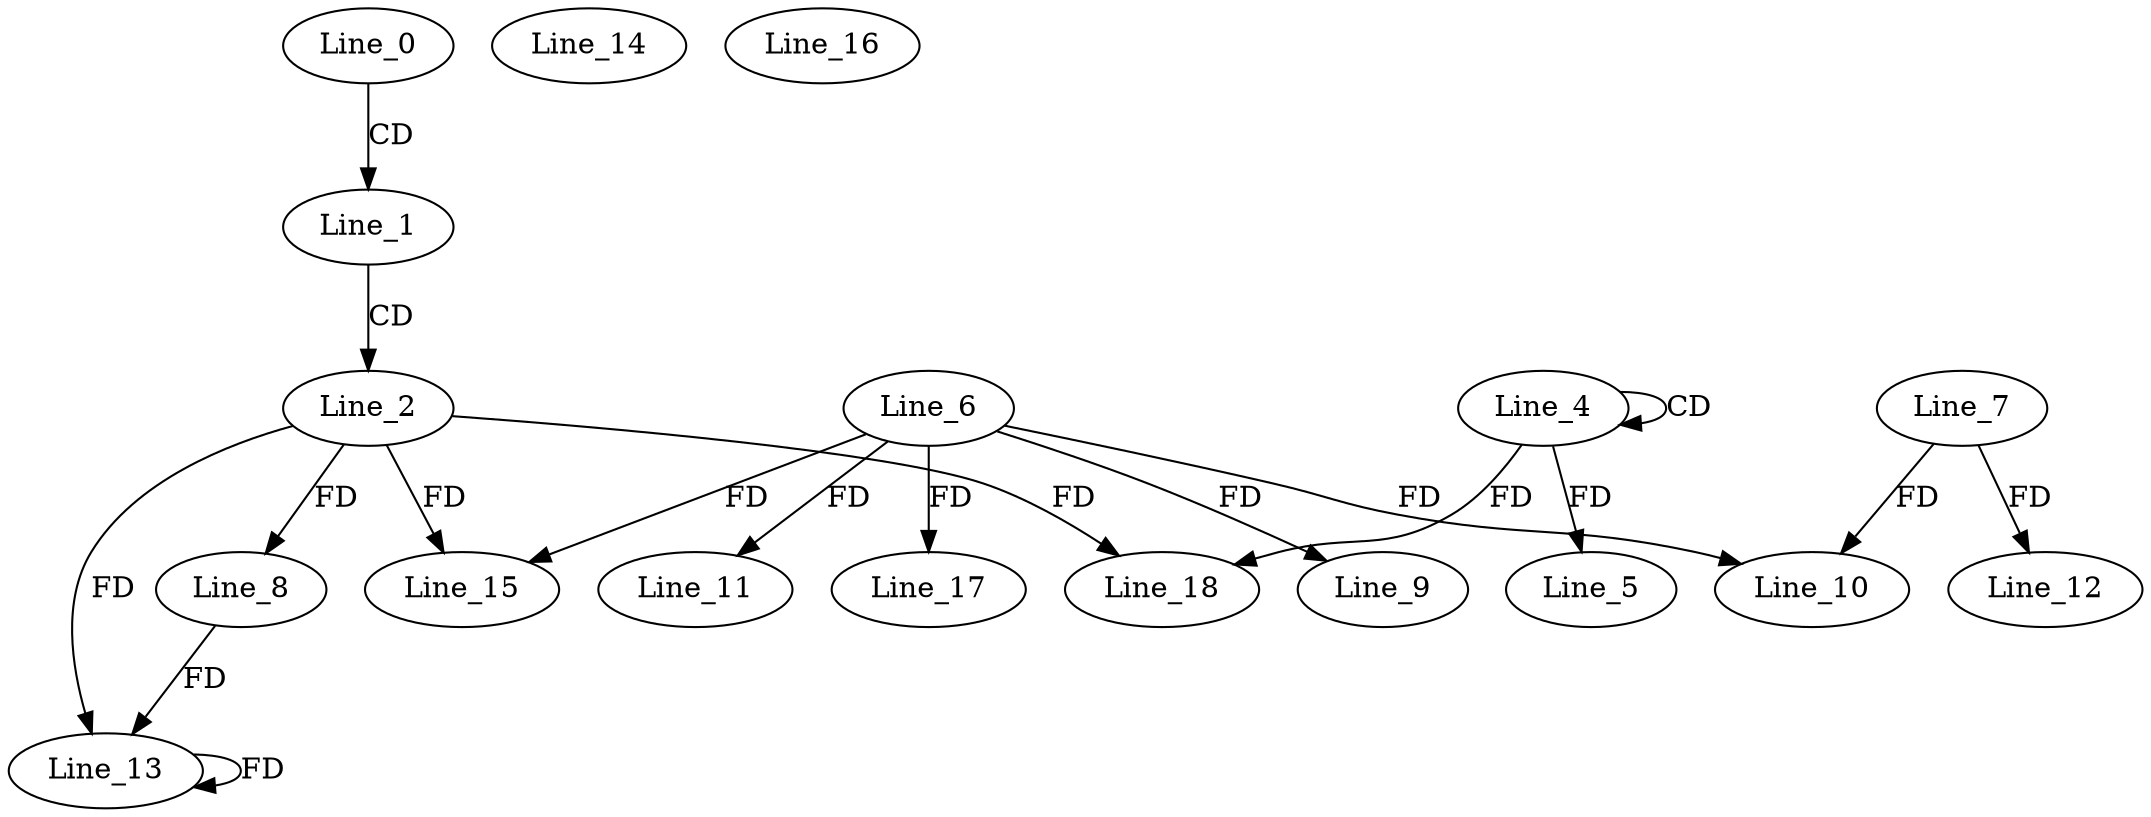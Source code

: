 digraph G {
  Line_0;
  Line_1;
  Line_2;
  Line_4;
  Line_4;
  Line_5;
  Line_8;
  Line_8;
  Line_6;
  Line_9;
  Line_7;
  Line_10;
  Line_11;
  Line_12;
  Line_8;
  Line_13;
  Line_13;
  Line_13;
  Line_14;
  Line_15;
  Line_15;
  Line_15;
  Line_16;
  Line_17;
  Line_18;
  Line_0 -> Line_1 [ label="CD" ];
  Line_1 -> Line_2 [ label="CD" ];
  Line_4 -> Line_4 [ label="CD" ];
  Line_4 -> Line_5 [ label="FD" ];
  Line_2 -> Line_8 [ label="FD" ];
  Line_6 -> Line_9 [ label="FD" ];
  Line_7 -> Line_10 [ label="FD" ];
  Line_6 -> Line_10 [ label="FD" ];
  Line_6 -> Line_11 [ label="FD" ];
  Line_7 -> Line_12 [ label="FD" ];
  Line_8 -> Line_13 [ label="FD" ];
  Line_13 -> Line_13 [ label="FD" ];
  Line_2 -> Line_13 [ label="FD" ];
  Line_6 -> Line_15 [ label="FD" ];
  Line_2 -> Line_15 [ label="FD" ];
  Line_6 -> Line_17 [ label="FD" ];
  Line_4 -> Line_18 [ label="FD" ];
  Line_2 -> Line_18 [ label="FD" ];
}
